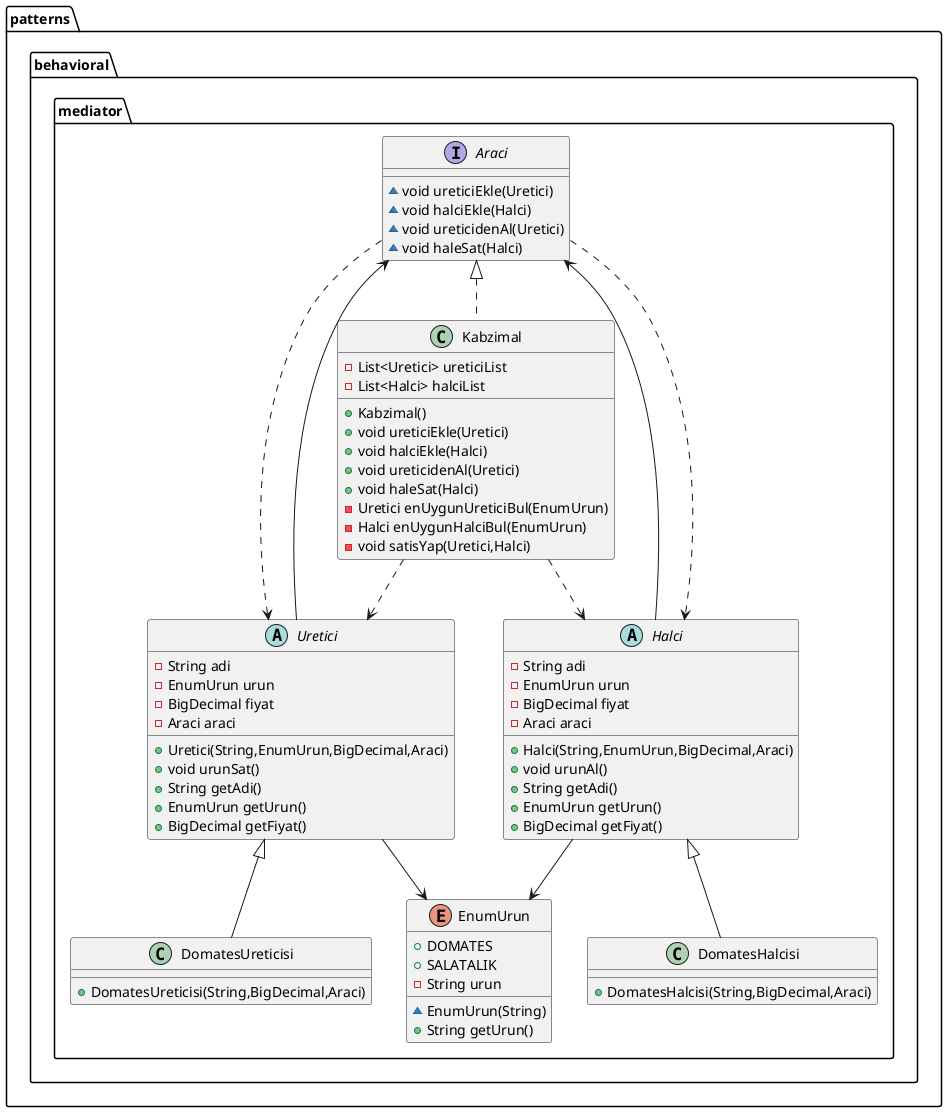 @startuml
interface patterns.behavioral.mediator.Araci {
~ void ureticiEkle(Uretici)
~ void halciEkle(Halci)
~ void ureticidenAl(Uretici)
~ void haleSat(Halci)
}
abstract class patterns.behavioral.mediator.Uretici {
- String adi
- EnumUrun urun
- BigDecimal fiyat
- Araci araci
+ Uretici(String,EnumUrun,BigDecimal,Araci)
+ void urunSat()
+ String getAdi()
+ EnumUrun getUrun()
+ BigDecimal getFiyat()
}
class patterns.behavioral.mediator.DomatesUreticisi {
+ DomatesUreticisi(String,BigDecimal,Araci)
}
class patterns.behavioral.mediator.DomatesHalcisi {
+ DomatesHalcisi(String,BigDecimal,Araci)
}
abstract class patterns.behavioral.mediator.Halci {
- String adi
- EnumUrun urun
- BigDecimal fiyat
- Araci araci
+ Halci(String,EnumUrun,BigDecimal,Araci)
+ void urunAl()
+ String getAdi()
+ EnumUrun getUrun()
+ BigDecimal getFiyat()
}
class patterns.behavioral.mediator.Kabzimal {
- List<Uretici> ureticiList
- List<Halci> halciList
+ Kabzimal()
+ void ureticiEkle(Uretici)
+ void halciEkle(Halci)
+ void ureticidenAl(Uretici)
+ void haleSat(Halci)
- Uretici enUygunUreticiBul(EnumUrun)
- Halci enUygunHalciBul(EnumUrun)
- void satisYap(Uretici,Halci)
}
enum patterns.behavioral.mediator.EnumUrun {
+  DOMATES
+  SALATALIK
- String urun
~ EnumUrun(String)
+ String getUrun()
}

patterns.behavioral.mediator.Halci --> patterns.behavioral.mediator.EnumUrun
patterns.behavioral.mediator.Araci <-- patterns.behavioral.mediator.Halci
patterns.behavioral.mediator.Kabzimal ..> patterns.behavioral.mediator.Halci
patterns.behavioral.mediator.Kabzimal ..> patterns.behavioral.mediator.Uretici
patterns.behavioral.mediator.Uretici --> patterns.behavioral.mediator.EnumUrun
patterns.behavioral.mediator.Uretici --> patterns.behavioral.mediator.Araci
patterns.behavioral.mediator.Araci ..> patterns.behavioral.mediator.Uretici
patterns.behavioral.mediator.Araci ..> patterns.behavioral.mediator.Halci
patterns.behavioral.mediator.Uretici <|-- patterns.behavioral.mediator.DomatesUreticisi
patterns.behavioral.mediator.Halci <|-- patterns.behavioral.mediator.DomatesHalcisi
patterns.behavioral.mediator.Araci <|.. patterns.behavioral.mediator.Kabzimal
@enduml